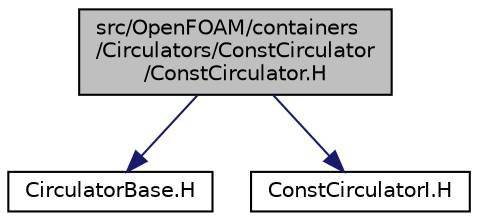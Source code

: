 digraph "src/OpenFOAM/containers/Circulators/ConstCirculator/ConstCirculator.H"
{
  bgcolor="transparent";
  edge [fontname="Helvetica",fontsize="10",labelfontname="Helvetica",labelfontsize="10"];
  node [fontname="Helvetica",fontsize="10",shape=record];
  Node1 [label="src/OpenFOAM/containers\l/Circulators/ConstCirculator\l/ConstCirculator.H",height=0.2,width=0.4,color="black", fillcolor="grey75", style="filled", fontcolor="black"];
  Node1 -> Node2 [color="midnightblue",fontsize="10",style="solid",fontname="Helvetica"];
  Node2 [label="CirculatorBase.H",height=0.2,width=0.4,color="black",URL="$a07680.html"];
  Node1 -> Node3 [color="midnightblue",fontsize="10",style="solid",fontname="Helvetica"];
  Node3 [label="ConstCirculatorI.H",height=0.2,width=0.4,color="black",URL="$a07682.html"];
}

